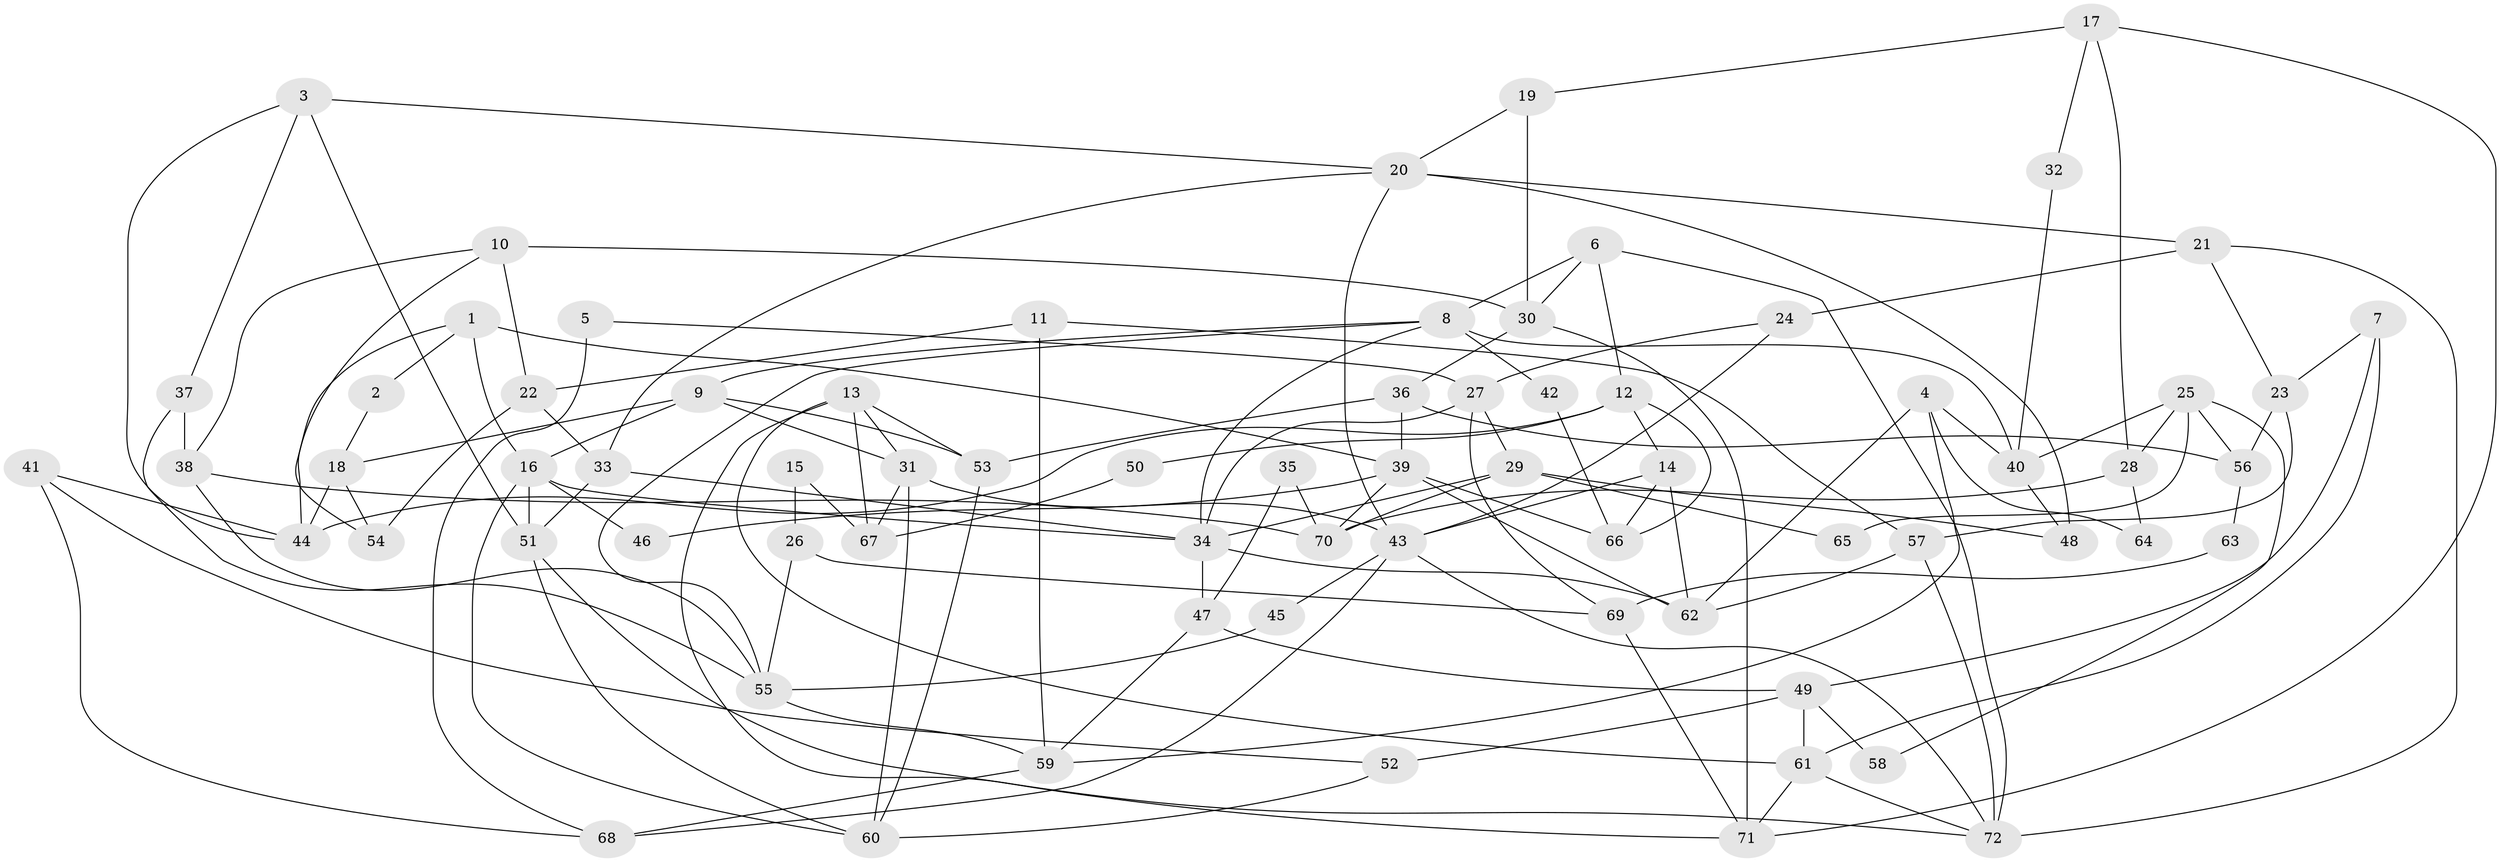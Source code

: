 // Generated by graph-tools (version 1.1) at 2025/50/03/09/25 04:50:53]
// undirected, 72 vertices, 144 edges
graph export_dot {
graph [start="1"]
  node [color=gray90,style=filled];
  1;
  2;
  3;
  4;
  5;
  6;
  7;
  8;
  9;
  10;
  11;
  12;
  13;
  14;
  15;
  16;
  17;
  18;
  19;
  20;
  21;
  22;
  23;
  24;
  25;
  26;
  27;
  28;
  29;
  30;
  31;
  32;
  33;
  34;
  35;
  36;
  37;
  38;
  39;
  40;
  41;
  42;
  43;
  44;
  45;
  46;
  47;
  48;
  49;
  50;
  51;
  52;
  53;
  54;
  55;
  56;
  57;
  58;
  59;
  60;
  61;
  62;
  63;
  64;
  65;
  66;
  67;
  68;
  69;
  70;
  71;
  72;
  1 -- 16;
  1 -- 44;
  1 -- 2;
  1 -- 39;
  2 -- 18;
  3 -- 37;
  3 -- 51;
  3 -- 20;
  3 -- 44;
  4 -- 59;
  4 -- 40;
  4 -- 62;
  4 -- 64;
  5 -- 68;
  5 -- 27;
  6 -- 12;
  6 -- 8;
  6 -- 30;
  6 -- 72;
  7 -- 49;
  7 -- 23;
  7 -- 61;
  8 -- 34;
  8 -- 9;
  8 -- 40;
  8 -- 42;
  8 -- 55;
  9 -- 16;
  9 -- 31;
  9 -- 18;
  9 -- 53;
  10 -- 22;
  10 -- 30;
  10 -- 38;
  10 -- 54;
  11 -- 59;
  11 -- 57;
  11 -- 22;
  12 -- 66;
  12 -- 14;
  12 -- 44;
  12 -- 50;
  13 -- 53;
  13 -- 61;
  13 -- 31;
  13 -- 67;
  13 -- 71;
  14 -- 43;
  14 -- 62;
  14 -- 66;
  15 -- 67;
  15 -- 26;
  16 -- 60;
  16 -- 34;
  16 -- 46;
  16 -- 51;
  17 -- 71;
  17 -- 19;
  17 -- 28;
  17 -- 32;
  18 -- 44;
  18 -- 54;
  19 -- 20;
  19 -- 30;
  20 -- 33;
  20 -- 21;
  20 -- 43;
  20 -- 48;
  21 -- 72;
  21 -- 23;
  21 -- 24;
  22 -- 54;
  22 -- 33;
  23 -- 57;
  23 -- 56;
  24 -- 43;
  24 -- 27;
  25 -- 40;
  25 -- 56;
  25 -- 28;
  25 -- 58;
  25 -- 65;
  26 -- 55;
  26 -- 69;
  27 -- 34;
  27 -- 29;
  27 -- 69;
  28 -- 64;
  28 -- 70;
  29 -- 70;
  29 -- 34;
  29 -- 48;
  29 -- 65;
  30 -- 71;
  30 -- 36;
  31 -- 60;
  31 -- 43;
  31 -- 67;
  32 -- 40;
  33 -- 51;
  33 -- 34;
  34 -- 47;
  34 -- 62;
  35 -- 70;
  35 -- 47;
  36 -- 39;
  36 -- 53;
  36 -- 56;
  37 -- 55;
  37 -- 38;
  38 -- 70;
  38 -- 55;
  39 -- 62;
  39 -- 46;
  39 -- 66;
  39 -- 70;
  40 -- 48;
  41 -- 44;
  41 -- 52;
  41 -- 68;
  42 -- 66;
  43 -- 45;
  43 -- 68;
  43 -- 72;
  45 -- 55;
  47 -- 59;
  47 -- 49;
  49 -- 61;
  49 -- 52;
  49 -- 58;
  50 -- 67;
  51 -- 72;
  51 -- 60;
  52 -- 60;
  53 -- 60;
  55 -- 59;
  56 -- 63;
  57 -- 72;
  57 -- 62;
  59 -- 68;
  61 -- 72;
  61 -- 71;
  63 -- 69;
  69 -- 71;
}
